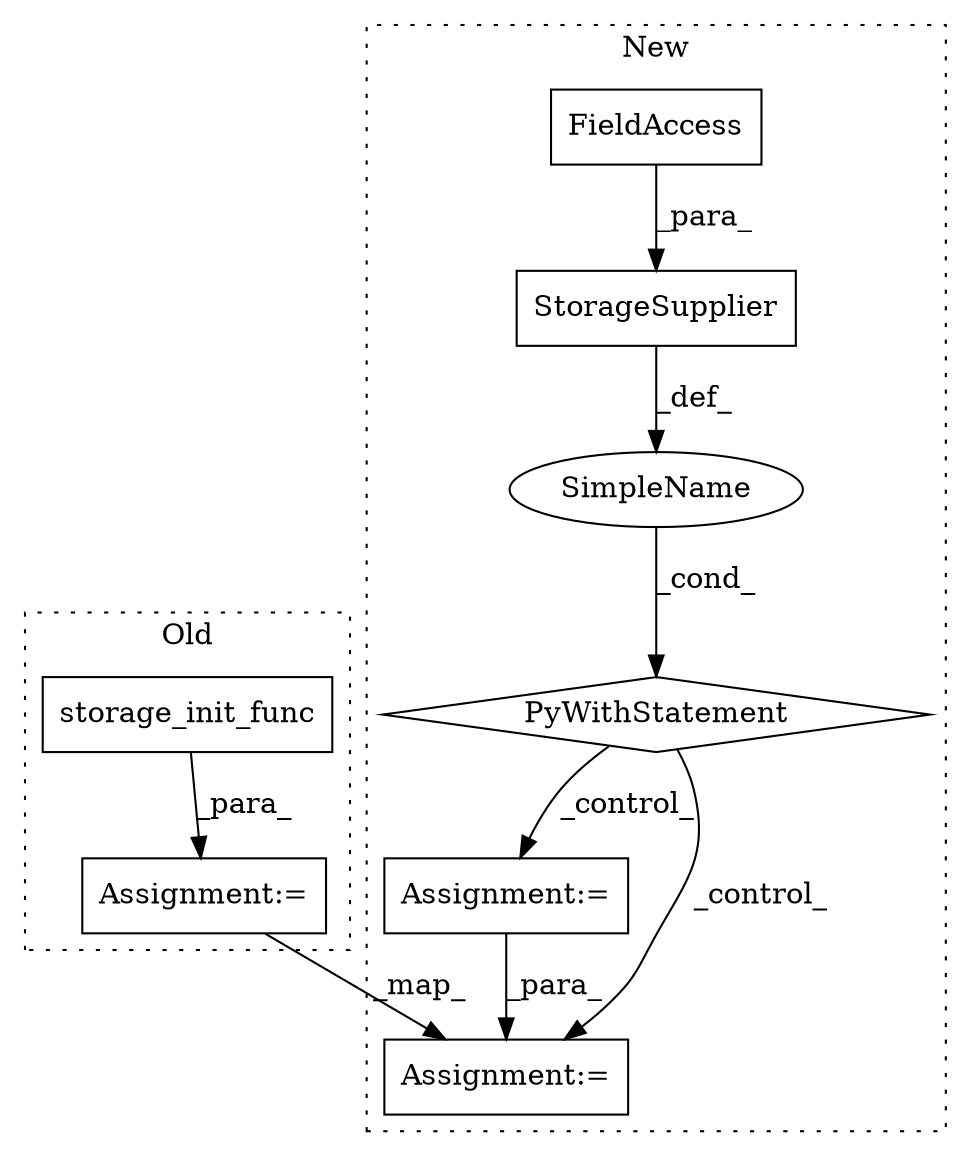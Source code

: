 digraph G {
subgraph cluster0 {
1 [label="storage_init_func" a="32" s="13541" l="19" shape="box"];
8 [label="Assignment:=" a="7" s="13527" l="1" shape="box"];
label = "Old";
style="dotted";
}
subgraph cluster1 {
2 [label="PyWithStatement" a="104" s="13865,13904" l="10,2" shape="diamond"];
3 [label="SimpleName" a="42" s="" l="" shape="ellipse"];
4 [label="Assignment:=" a="7" s="13950" l="7" shape="box"];
5 [label="StorageSupplier" a="32" s="13875,13903" l="16,1" shape="box"];
6 [label="FieldAccess" a="22" s="13891" l="12" shape="box"];
7 [label="Assignment:=" a="7" s="13972" l="1" shape="box"];
label = "New";
style="dotted";
}
1 -> 8 [label="_para_"];
2 -> 7 [label="_control_"];
2 -> 4 [label="_control_"];
3 -> 2 [label="_cond_"];
4 -> 7 [label="_para_"];
5 -> 3 [label="_def_"];
6 -> 5 [label="_para_"];
8 -> 7 [label="_map_"];
}